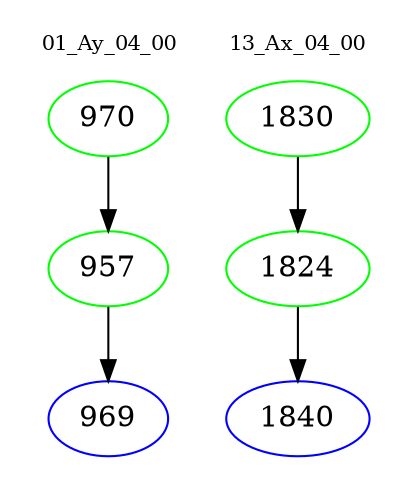 digraph{
subgraph cluster_0 {
color = white
label = "01_Ay_04_00";
fontsize=10;
T0_970 [label="970", color="green"]
T0_970 -> T0_957 [color="black"]
T0_957 [label="957", color="green"]
T0_957 -> T0_969 [color="black"]
T0_969 [label="969", color="blue"]
}
subgraph cluster_1 {
color = white
label = "13_Ax_04_00";
fontsize=10;
T1_1830 [label="1830", color="green"]
T1_1830 -> T1_1824 [color="black"]
T1_1824 [label="1824", color="green"]
T1_1824 -> T1_1840 [color="black"]
T1_1840 [label="1840", color="blue"]
}
}
